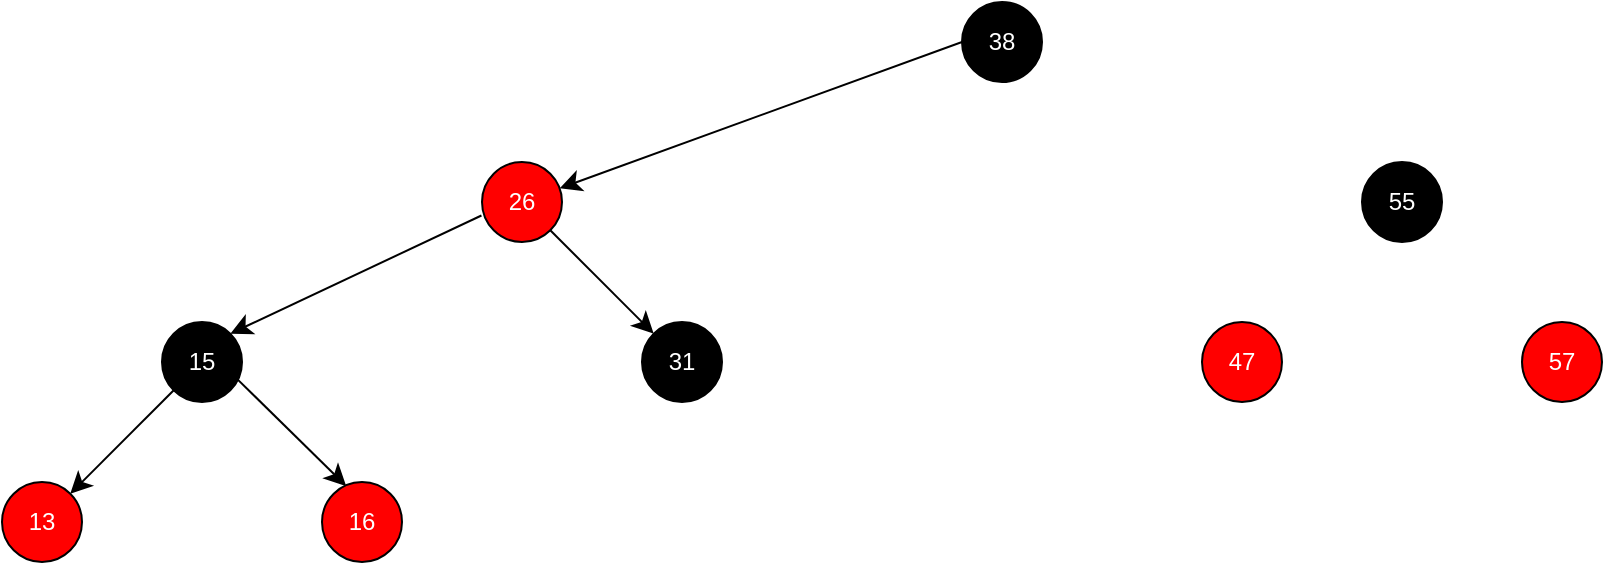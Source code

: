 <mxfile version="26.1.0">
  <diagram name="Page-1" id="0SPReu9aLa6vpfy4DUaP">
    <mxGraphModel dx="923" dy="317" grid="1" gridSize="10" guides="1" tooltips="1" connect="1" arrows="1" fold="1" page="0" pageScale="1" pageWidth="10000" pageHeight="10000" math="0" shadow="0">
      <root>
        <mxCell id="0" />
        <mxCell id="1" parent="0" />
        <mxCell id="xW1WxsuJ4SY141OiH60K-1" value="38" style="ellipse;whiteSpace=wrap;html=1;aspect=fixed;fillColor=#000000;fontColor=#FFFFFF;" vertex="1" parent="1">
          <mxGeometry x="160" y="160" width="40" height="40" as="geometry" />
        </mxCell>
        <mxCell id="xW1WxsuJ4SY141OiH60K-2" value="26" style="ellipse;whiteSpace=wrap;html=1;aspect=fixed;fillColor=#FF0000;fontColor=#FFFFFF;" vertex="1" parent="1">
          <mxGeometry x="-80" y="240" width="40" height="40" as="geometry" />
        </mxCell>
        <mxCell id="xW1WxsuJ4SY141OiH60K-3" value="57" style="ellipse;whiteSpace=wrap;html=1;aspect=fixed;fillColor=#FF0000;fontColor=#FFFFFF;" vertex="1" parent="1">
          <mxGeometry x="440" y="320" width="40" height="40" as="geometry" />
        </mxCell>
        <mxCell id="xW1WxsuJ4SY141OiH60K-4" value="31" style="ellipse;whiteSpace=wrap;html=1;aspect=fixed;fillColor=#000000;fontColor=#FFFFFF;" vertex="1" parent="1">
          <mxGeometry y="320" width="40" height="40" as="geometry" />
        </mxCell>
        <mxCell id="xW1WxsuJ4SY141OiH60K-5" value="" style="endArrow=classic;html=1;rounded=0;fontSize=12;startSize=8;endSize=8;curved=1;exitX=0;exitY=0.5;exitDx=0;exitDy=0;" edge="1" parent="1" source="xW1WxsuJ4SY141OiH60K-1" target="xW1WxsuJ4SY141OiH60K-2">
          <mxGeometry width="50" height="50" relative="1" as="geometry">
            <mxPoint x="180" y="320" as="sourcePoint" />
            <mxPoint x="230" y="270" as="targetPoint" />
          </mxGeometry>
        </mxCell>
        <mxCell id="xW1WxsuJ4SY141OiH60K-7" value="" style="endArrow=classic;html=1;rounded=0;fontSize=12;startSize=8;endSize=8;curved=1;exitX=1;exitY=1;exitDx=0;exitDy=0;entryX=0;entryY=0;entryDx=0;entryDy=0;" edge="1" parent="1" source="xW1WxsuJ4SY141OiH60K-2" target="xW1WxsuJ4SY141OiH60K-4">
          <mxGeometry width="50" height="50" relative="1" as="geometry">
            <mxPoint x="180" y="230" as="sourcePoint" />
            <mxPoint x="230" y="180" as="targetPoint" />
          </mxGeometry>
        </mxCell>
        <mxCell id="xW1WxsuJ4SY141OiH60K-8" value="16" style="ellipse;whiteSpace=wrap;html=1;aspect=fixed;fillColor=#FF0000;fontColor=#FFFFFF;" vertex="1" parent="1">
          <mxGeometry x="-160" y="400" width="40" height="40" as="geometry" />
        </mxCell>
        <mxCell id="xW1WxsuJ4SY141OiH60K-10" value="13" style="ellipse;whiteSpace=wrap;html=1;aspect=fixed;fillColor=#FF0000;fontColor=#FFFFFF;" vertex="1" parent="1">
          <mxGeometry x="-320" y="400" width="40" height="40" as="geometry" />
        </mxCell>
        <mxCell id="xW1WxsuJ4SY141OiH60K-12" value="55" style="ellipse;whiteSpace=wrap;html=1;aspect=fixed;fillColor=#000000;fontColor=#FFFFFF;" vertex="1" parent="1">
          <mxGeometry x="360" y="240" width="40" height="40" as="geometry" />
        </mxCell>
        <mxCell id="xW1WxsuJ4SY141OiH60K-14" value="15" style="ellipse;whiteSpace=wrap;html=1;aspect=fixed;fillColor=#000000;fontColor=#FFFFFF;" vertex="1" parent="1">
          <mxGeometry x="-240" y="320" width="40" height="40" as="geometry" />
        </mxCell>
        <mxCell id="xW1WxsuJ4SY141OiH60K-15" value="" style="endArrow=classic;html=1;rounded=0;fontSize=12;startSize=8;endSize=8;curved=1;entryX=1;entryY=0;entryDx=0;entryDy=0;exitX=-0.007;exitY=0.669;exitDx=0;exitDy=0;exitPerimeter=0;" edge="1" parent="1" source="xW1WxsuJ4SY141OiH60K-2" target="xW1WxsuJ4SY141OiH60K-14">
          <mxGeometry width="50" height="50" relative="1" as="geometry">
            <mxPoint x="-120" y="400" as="sourcePoint" />
            <mxPoint x="-70" y="350" as="targetPoint" />
          </mxGeometry>
        </mxCell>
        <mxCell id="xW1WxsuJ4SY141OiH60K-16" value="" style="endArrow=classic;html=1;rounded=0;fontSize=12;startSize=8;endSize=8;curved=1;exitX=0.925;exitY=0.698;exitDx=0;exitDy=0;exitPerimeter=0;entryX=0.302;entryY=0.051;entryDx=0;entryDy=0;entryPerimeter=0;" edge="1" parent="1" source="xW1WxsuJ4SY141OiH60K-14" target="xW1WxsuJ4SY141OiH60K-8">
          <mxGeometry width="50" height="50" relative="1" as="geometry">
            <mxPoint x="-120" y="400" as="sourcePoint" />
            <mxPoint x="-70" y="350" as="targetPoint" />
          </mxGeometry>
        </mxCell>
        <mxCell id="xW1WxsuJ4SY141OiH60K-17" value="" style="endArrow=classic;html=1;rounded=0;fontSize=12;startSize=8;endSize=8;curved=1;entryX=1;entryY=0;entryDx=0;entryDy=0;" edge="1" parent="1" source="xW1WxsuJ4SY141OiH60K-14" target="xW1WxsuJ4SY141OiH60K-10">
          <mxGeometry width="50" height="50" relative="1" as="geometry">
            <mxPoint x="-120" y="400" as="sourcePoint" />
            <mxPoint x="-70" y="350" as="targetPoint" />
          </mxGeometry>
        </mxCell>
        <mxCell id="xW1WxsuJ4SY141OiH60K-18" value="47" style="ellipse;whiteSpace=wrap;html=1;aspect=fixed;fillColor=#FF0000;fontColor=#FFFFFF;" vertex="1" parent="1">
          <mxGeometry x="280" y="320" width="40" height="40" as="geometry" />
        </mxCell>
      </root>
    </mxGraphModel>
  </diagram>
</mxfile>

